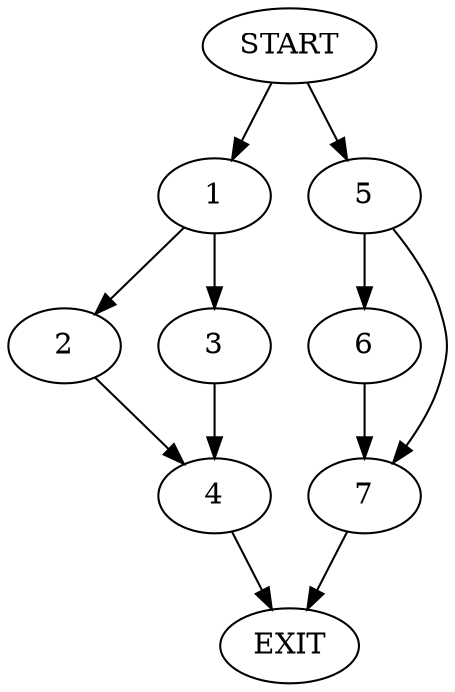 digraph {
0 [label="START"]
8 [label="EXIT"]
0 -> 1
1 -> 2
1 -> 3
2 -> 4
3 -> 4
4 -> 8
0 -> 5
5 -> 6
5 -> 7
6 -> 7
7 -> 8
}
